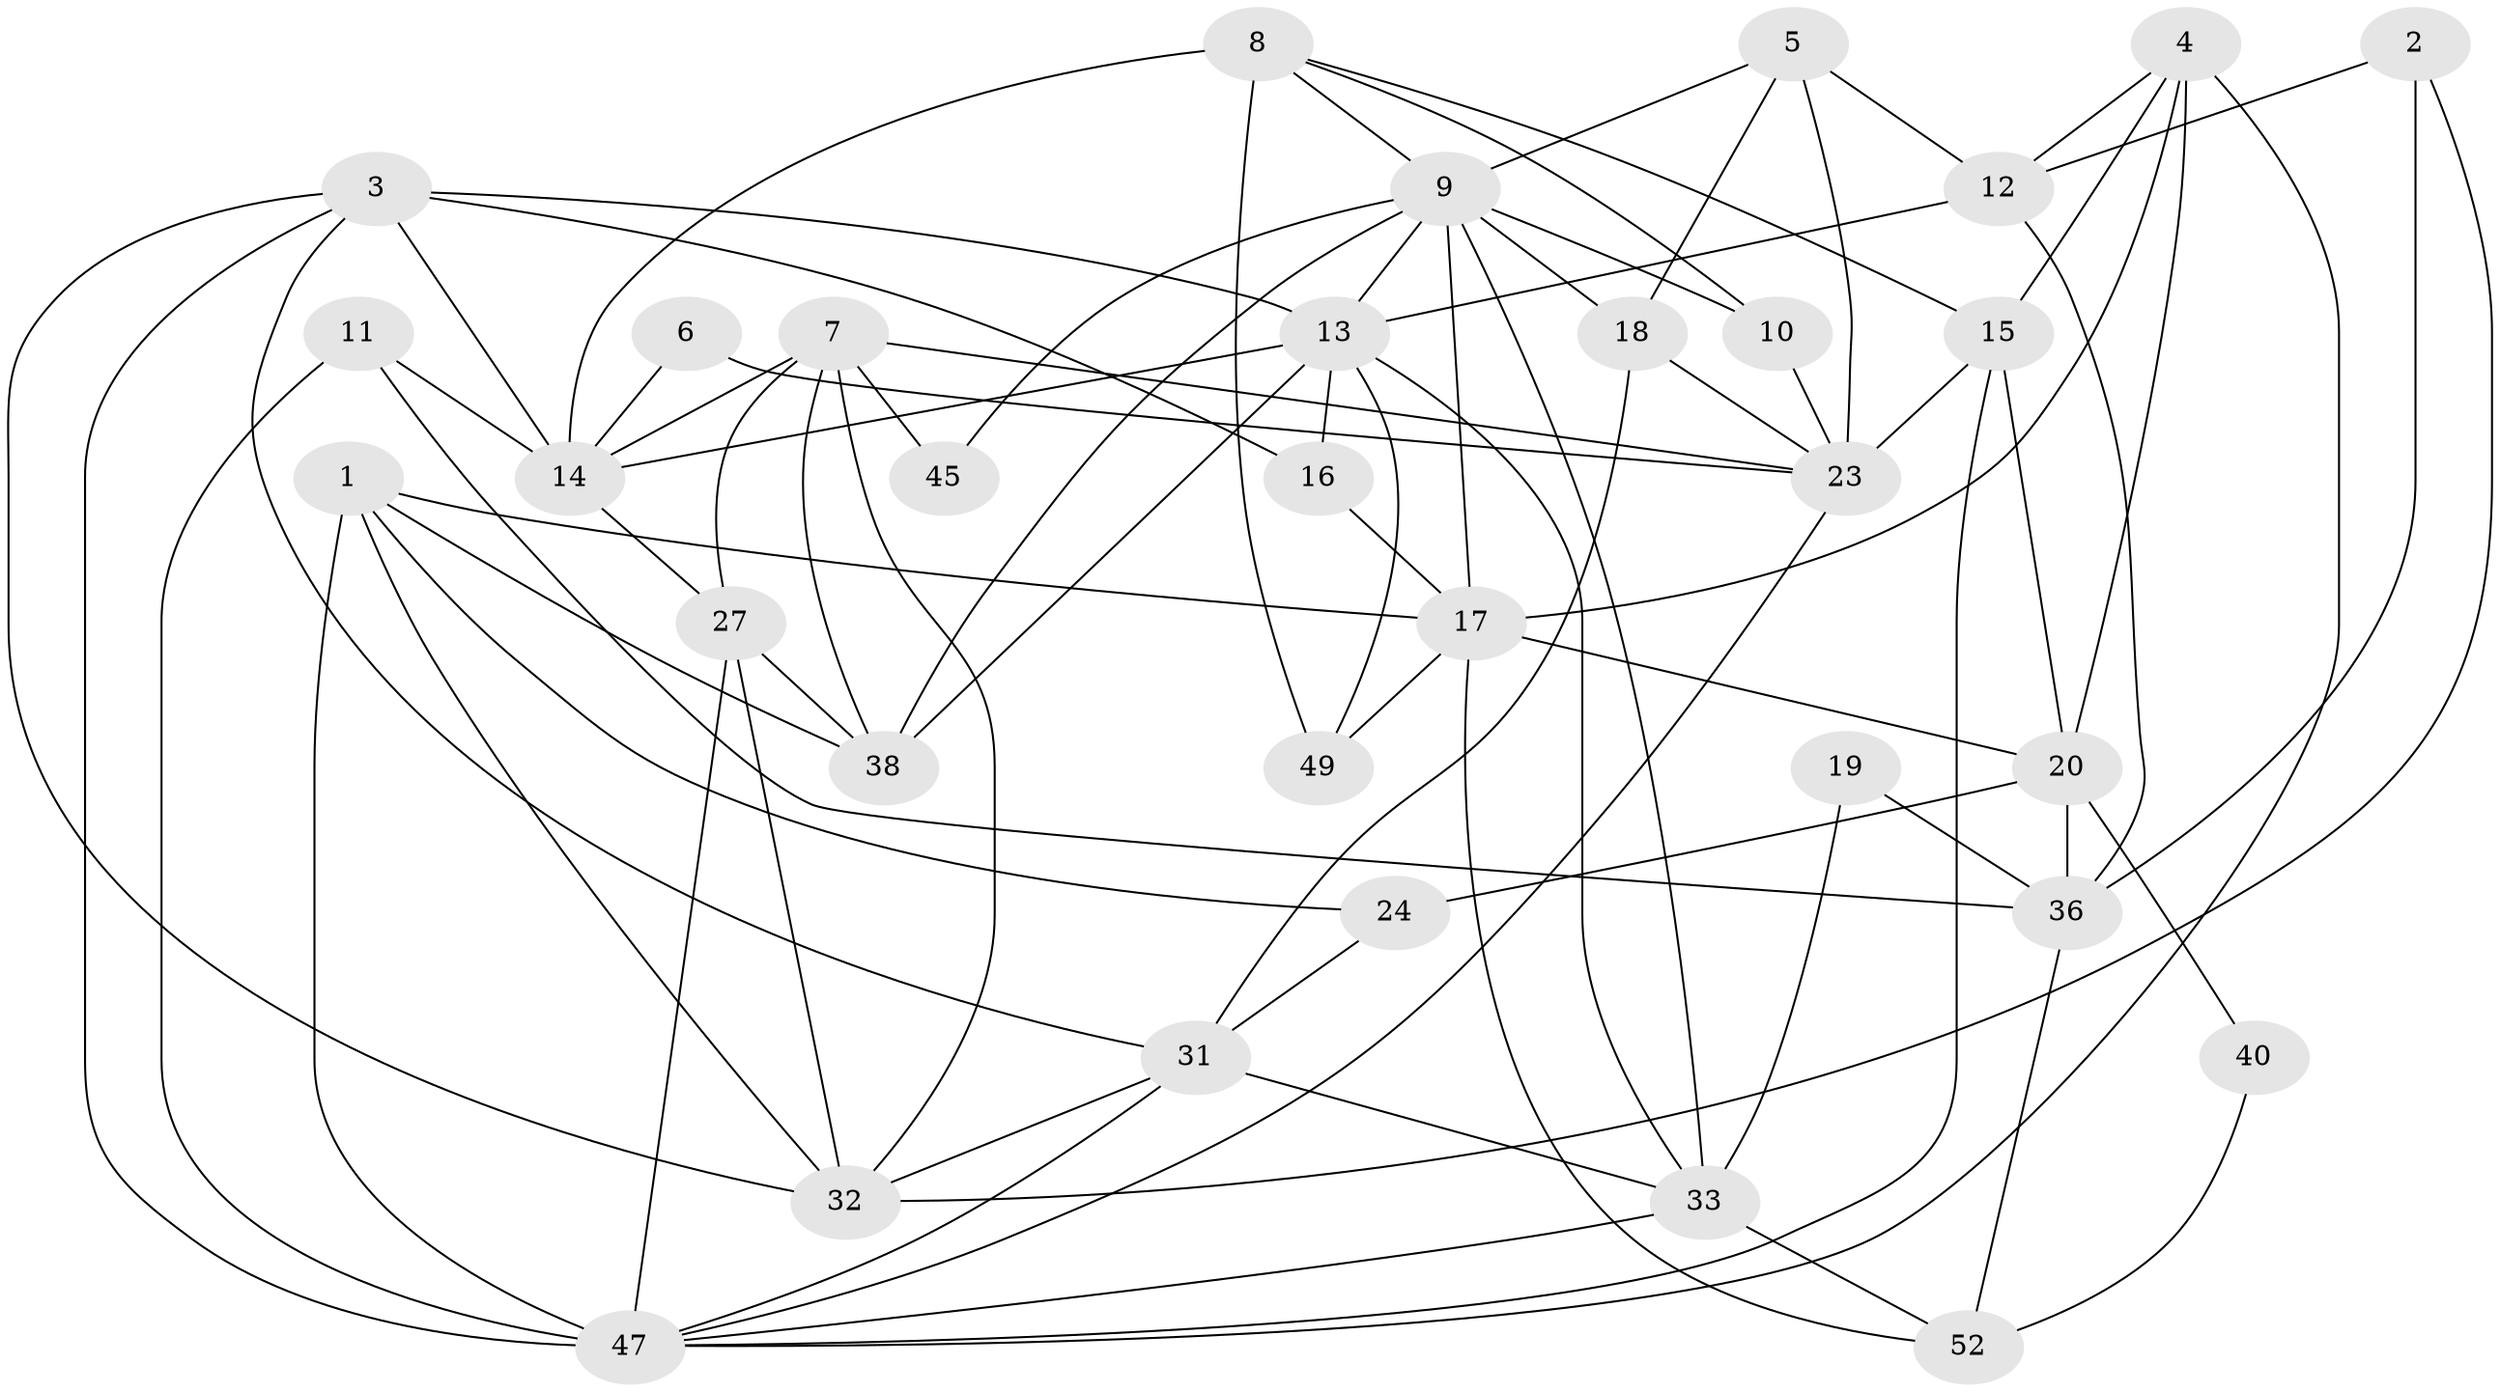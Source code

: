 // Generated by graph-tools (version 1.1) at 2025/52/02/27/25 19:52:05]
// undirected, 33 vertices, 81 edges
graph export_dot {
graph [start="1"]
  node [color=gray90,style=filled];
  1 [super="+39"];
  2;
  3 [super="+48"];
  4 [super="+21"];
  5 [super="+44"];
  6;
  7;
  8 [super="+46"];
  9 [super="+22"];
  10;
  11 [super="+42"];
  12 [super="+50"];
  13 [super="+41"];
  14 [super="+25"];
  15 [super="+34"];
  16;
  17 [super="+54"];
  18 [super="+28"];
  19;
  20 [super="+29"];
  23 [super="+37"];
  24 [super="+26"];
  27 [super="+30"];
  31;
  32 [super="+53"];
  33 [super="+35"];
  36 [super="+43"];
  38 [super="+51"];
  40;
  45;
  47 [super="+55"];
  49;
  52;
  1 -- 24;
  1 -- 32;
  1 -- 17;
  1 -- 38;
  1 -- 47;
  2 -- 36;
  2 -- 12;
  2 -- 32;
  3 -- 31;
  3 -- 14;
  3 -- 16;
  3 -- 32;
  3 -- 47;
  3 -- 13;
  4 -- 47;
  4 -- 12 [weight=2];
  4 -- 15;
  4 -- 17 [weight=2];
  4 -- 20;
  5 -- 12;
  5 -- 9;
  5 -- 18;
  5 -- 23;
  6 -- 14;
  6 -- 23;
  7 -- 14;
  7 -- 23;
  7 -- 27;
  7 -- 38;
  7 -- 45;
  7 -- 32;
  8 -- 49;
  8 -- 9;
  8 -- 14 [weight=2];
  8 -- 10;
  8 -- 15;
  9 -- 33;
  9 -- 17;
  9 -- 18;
  9 -- 10;
  9 -- 45;
  9 -- 38;
  9 -- 13;
  10 -- 23;
  11 -- 47 [weight=2];
  11 -- 36;
  11 -- 14;
  12 -- 13;
  12 -- 36;
  13 -- 16;
  13 -- 49;
  13 -- 33;
  13 -- 38;
  13 -- 14;
  14 -- 27;
  15 -- 47;
  15 -- 20;
  15 -- 23;
  16 -- 17;
  17 -- 49;
  17 -- 20;
  17 -- 52;
  18 -- 31;
  18 -- 23;
  19 -- 33;
  19 -- 36;
  20 -- 36;
  20 -- 40;
  20 -- 24;
  23 -- 47;
  24 -- 31;
  27 -- 32;
  27 -- 38;
  27 -- 47;
  31 -- 33;
  31 -- 32;
  31 -- 47;
  33 -- 47;
  33 -- 52;
  36 -- 52;
  40 -- 52;
}
